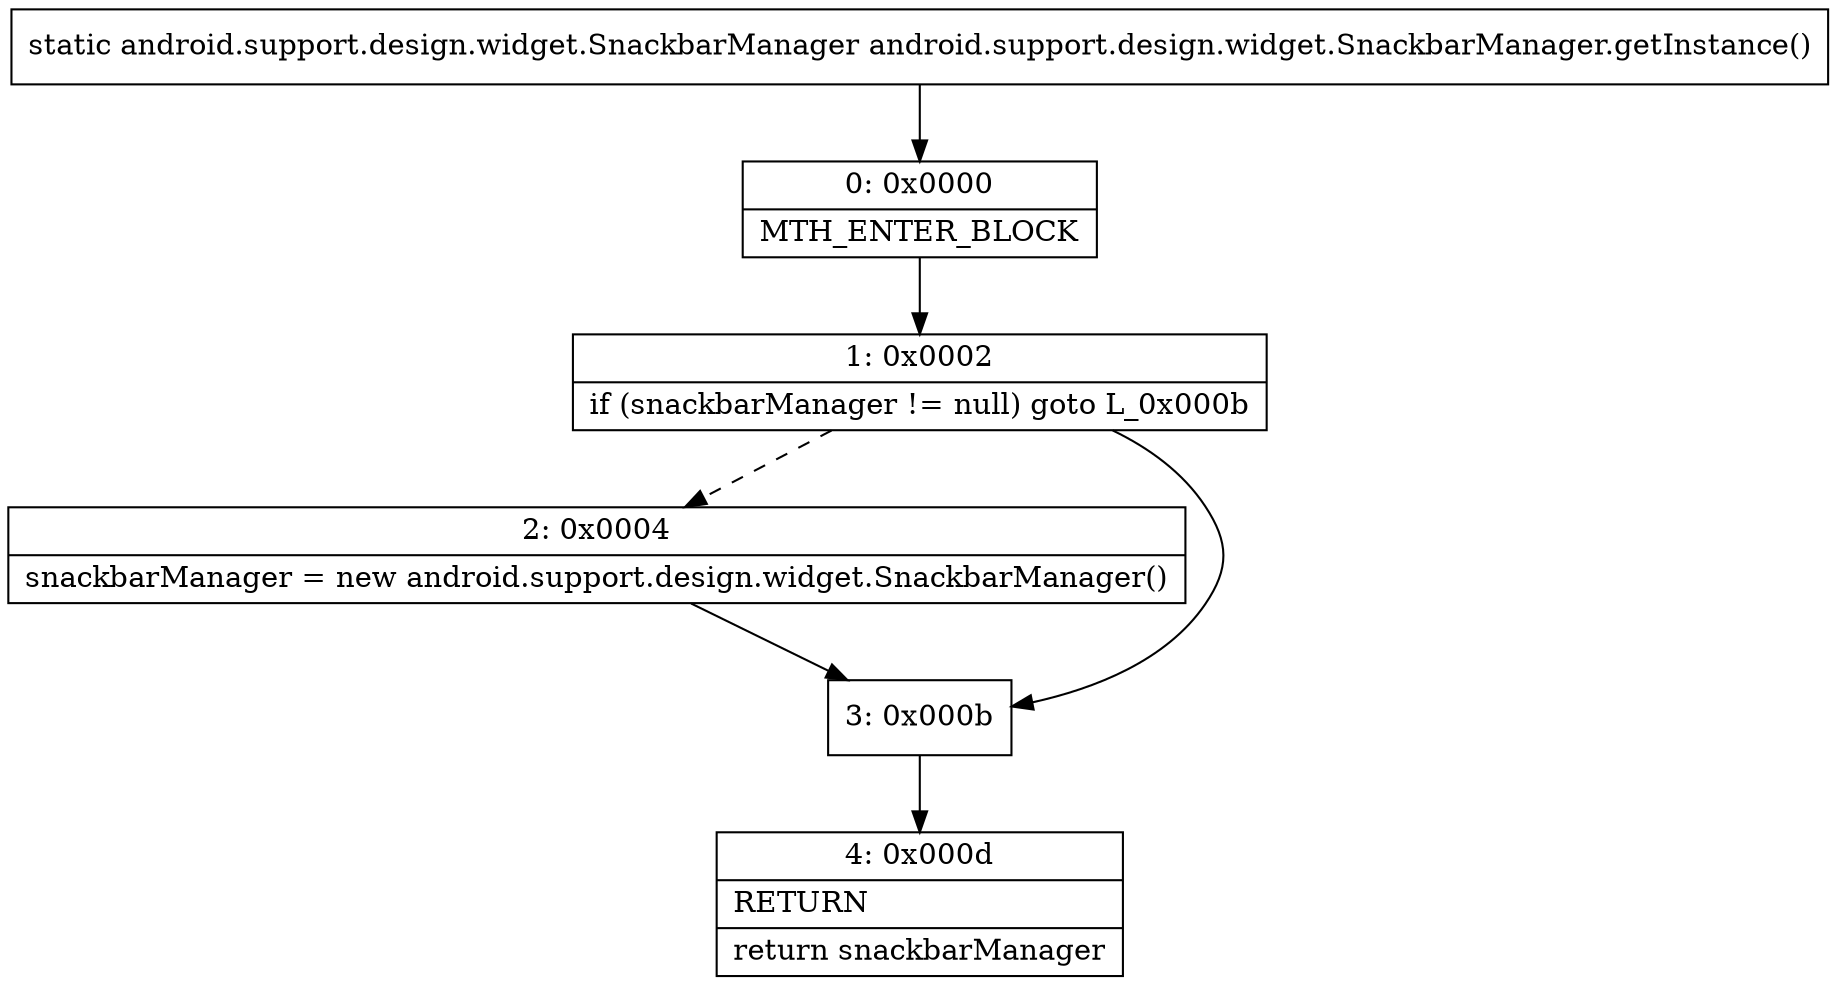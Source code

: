 digraph "CFG forandroid.support.design.widget.SnackbarManager.getInstance()Landroid\/support\/design\/widget\/SnackbarManager;" {
Node_0 [shape=record,label="{0\:\ 0x0000|MTH_ENTER_BLOCK\l}"];
Node_1 [shape=record,label="{1\:\ 0x0002|if (snackbarManager != null) goto L_0x000b\l}"];
Node_2 [shape=record,label="{2\:\ 0x0004|snackbarManager = new android.support.design.widget.SnackbarManager()\l}"];
Node_3 [shape=record,label="{3\:\ 0x000b}"];
Node_4 [shape=record,label="{4\:\ 0x000d|RETURN\l|return snackbarManager\l}"];
MethodNode[shape=record,label="{static android.support.design.widget.SnackbarManager android.support.design.widget.SnackbarManager.getInstance() }"];
MethodNode -> Node_0;
Node_0 -> Node_1;
Node_1 -> Node_2[style=dashed];
Node_1 -> Node_3;
Node_2 -> Node_3;
Node_3 -> Node_4;
}

